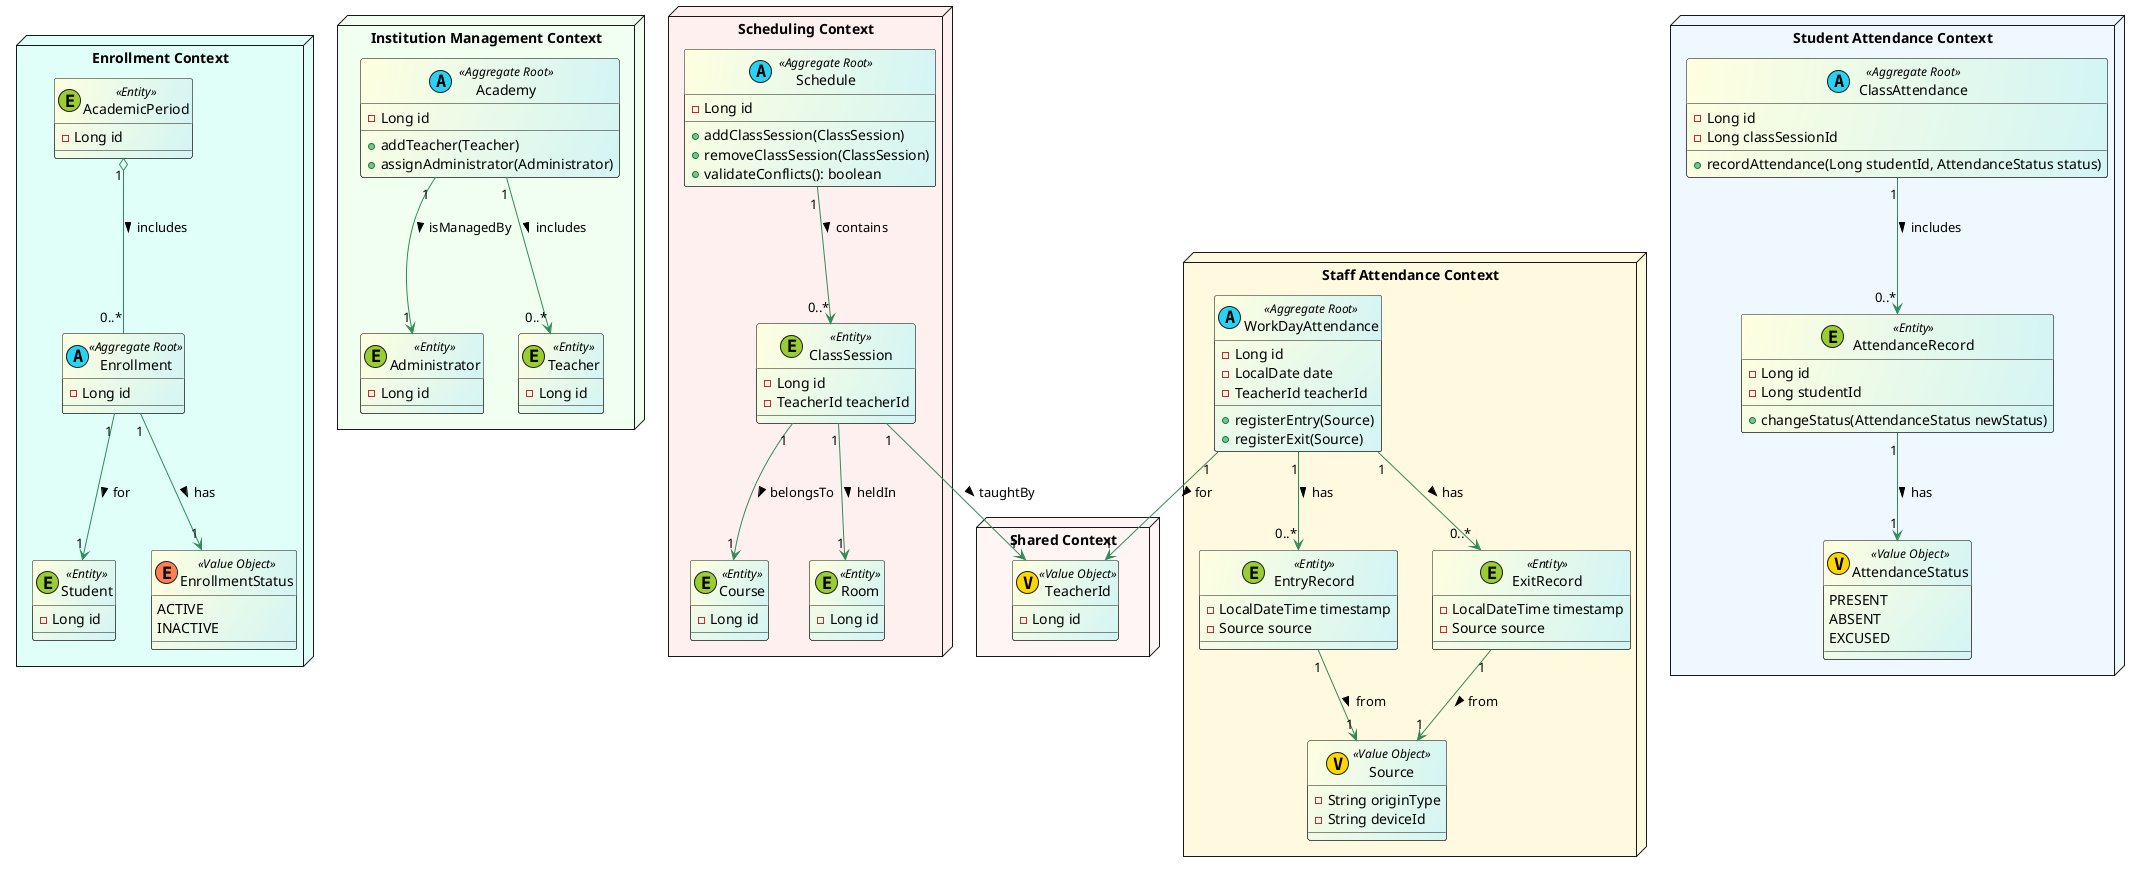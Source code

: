 @startuml Demy: Diagrams of Domain Models

skinparam class {
    BackgroundColor LightYellow/D3F5F5
    ArrowColor SeaGreen
    ' BackgroundColor<<Aggregate Root>> #27D3F5
    ' BackgroundColor<<Entity>> #9ACD32
    ' BackgroundColor<<Value Object>> #FFD700
    ' BorderColor Black
    ' FontSize 12
}

package "Enrollment Context" <<Node>> #E0FFF9 {
    class Enrollment <<(A, #27D3F5) Aggregate Root>> {
        - Long id
    }
    class Student <<(E, #9ACD32) Entity>> {
        - Long id
    }
    enum EnrollmentStatus <<(E, #FF7F50) Value Object>> {
        ACTIVE
        INACTIVE
    }
    class AcademicPeriod <<(E, #9ACD32) Entity>> {
        - Long id
    }
    ' Relationships
    Enrollment "1" --> "1" Student : for >
    AcademicPeriod "1" o-- "0..*" Enrollment : includes >
    Enrollment "1" --> "1" EnrollmentStatus : has >
}

package "Institution Management Context" <<Node>> #F0FFF0 {
    class Academy <<(A, #27D3F5) Aggregate Root>> {
        - Long id
        + addTeacher(Teacher)
        + assignAdministrator(Administrator)
    }

    class Administrator <<(E, #9ACD32) Entity>> {
        - Long id
    }

    class Teacher <<(E, #9ACD32) Entity>> {
        - Long id
    }

    ' Relationships
    Academy "1" --> "1" Administrator : isManagedBy >
    Academy "1" --> "0..*" Teacher : includes >
}

package "Scheduling Context" <<Node>> #FFF0F0 {
    class Schedule <<(A, #27D3F5) Aggregate Root>> {
        - Long id
        + addClassSession(ClassSession)
        + removeClassSession(ClassSession)
        + validateConflicts(): boolean
    }

    class ClassSession <<(E, #9ACD32) Entity>> {
        - Long id
        - TeacherId teacherId
    }

    class Course <<(E, #9ACD32) Entity>> {
        - Long id
    }

    class Room <<(E, #9ACD32)Entity>> {
        - Long id
    }

    ' Relationships
    Schedule "1" --> "0..*" ClassSession : contains >
    ClassSession "1" --> "1" Course : belongsTo >
    ClassSession "1" --> "1" Room : heldIn >
}

package "Student Attendance Context" <<Node>> #F0F8FF {
    class ClassAttendance <<(A, #27D3F5) Aggregate Root>> {
        - Long id
        - Long classSessionId
        + recordAttendance(Long studentId, AttendanceStatus status)
    }

    class AttendanceRecord <<(E, #9ACD32) Entity>> {
        - Long id
        - Long studentId
        + changeStatus(AttendanceStatus newStatus)
    }

    enum AttendanceStatus <<(V, #FFD700) Value Object>> {
        PRESENT
        ABSENT
        EXCUSED
    }
    ' Relationships
    ClassAttendance "1" --> "0..*" AttendanceRecord : includes >
    AttendanceRecord "1" --> "1" AttendanceStatus : has >
}

package "Staff Attendance Context" <<Node>> #FFFADF {
    class WorkDayAttendance <<(A, #27D3F5) Aggregate Root>> {
        - Long id
        - LocalDate date
        - TeacherId teacherId
        + registerEntry(Source)
        + registerExit(Source)
    }

    class EntryRecord <<(E, #9ACD32) Entity>> {
        - LocalDateTime timestamp
        - Source source
    }

    class ExitRecord <<(E, #9ACD32) Entity>> {
        - LocalDateTime timestamp
        - Source source
    }

    class Source <<(V, #FFD700) Value Object>> {
        - String originType
        - String deviceId
    }

    ' Relationships
    WorkDayAttendance "1" --> "0..*" EntryRecord : has >
    WorkDayAttendance "1" --> "0..*" ExitRecord : has >
    EntryRecord "1" --> "1" Source : from >
    ExitRecord "1" --> "1" Source : from >
}

package "Shared Context" <<Node>> #FFF5F5 {
    class TeacherId <<(V, #FFD700) Value Object>> {
        - Long id
    }
}

' Define relationships between contexts
ClassSession "1" --> "1" TeacherId : taughtBy >
WorkDayAttendance "1" --> "1" TeacherId : for >

@enduml